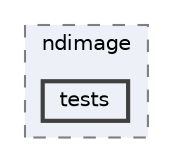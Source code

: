 digraph "/home/jam/Research/IRES-2025/dev/src/llm-scripts/testing/hypothesis-testing/hyp-env/lib/python3.12/site-packages/scipy/ndimage/tests"
{
 // LATEX_PDF_SIZE
  bgcolor="transparent";
  edge [fontname=Helvetica,fontsize=10,labelfontname=Helvetica,labelfontsize=10];
  node [fontname=Helvetica,fontsize=10,shape=box,height=0.2,width=0.4];
  compound=true
  subgraph clusterdir_0451c4e47b1443bc37557a9b3bf42a54 {
    graph [ bgcolor="#edf0f7", pencolor="grey50", label="ndimage", fontname=Helvetica,fontsize=10 style="filled,dashed", URL="dir_0451c4e47b1443bc37557a9b3bf42a54.html",tooltip=""]
  dir_25971db411ed2f041027e034dabf47a8 [label="tests", fillcolor="#edf0f7", color="grey25", style="filled,bold", URL="dir_25971db411ed2f041027e034dabf47a8.html",tooltip=""];
  }
}
